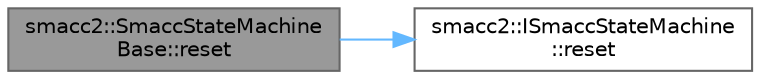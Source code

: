 digraph "smacc2::SmaccStateMachineBase::reset"
{
 // LATEX_PDF_SIZE
  bgcolor="transparent";
  edge [fontname=Helvetica,fontsize=10,labelfontname=Helvetica,labelfontsize=10];
  node [fontname=Helvetica,fontsize=10,shape=box,height=0.2,width=0.4];
  rankdir="LR";
  Node1 [label="smacc2::SmaccStateMachine\lBase::reset",height=0.2,width=0.4,color="gray40", fillcolor="grey60", style="filled", fontcolor="black",tooltip=" "];
  Node1 -> Node2 [color="steelblue1",style="solid"];
  Node2 [label="smacc2::ISmaccStateMachine\l::reset",height=0.2,width=0.4,color="grey40", fillcolor="white", style="filled",URL="$classsmacc2_1_1ISmaccStateMachine.html#a519946f919d584abf95c2df9a9cb079e",tooltip=" "];
}
